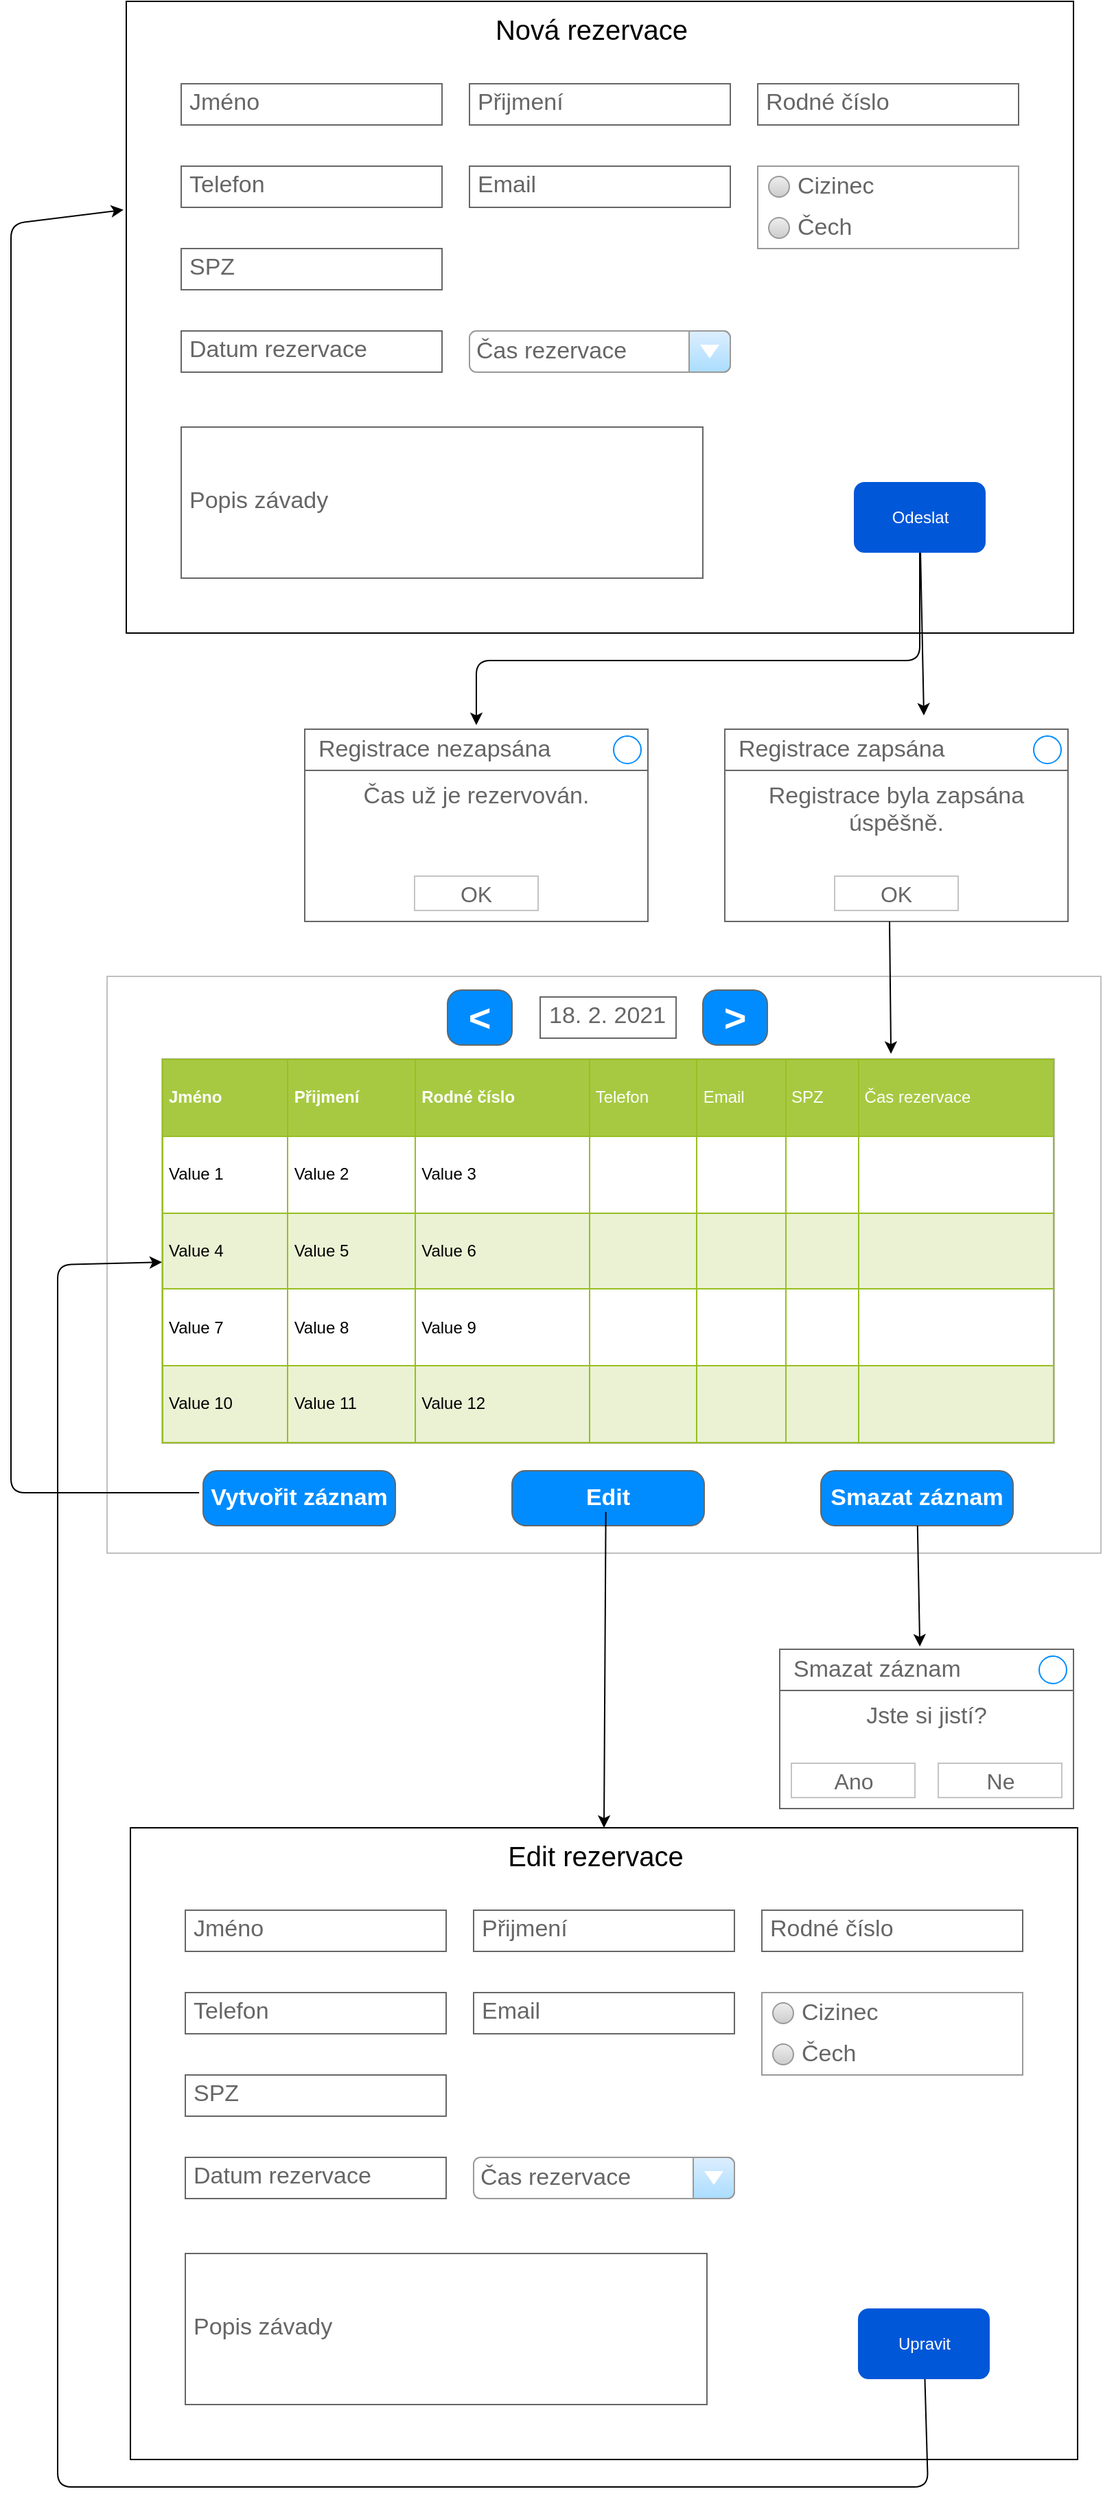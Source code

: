 <mxfile version="14.4.2" type="google"><diagram name="Page-1" id="f1b7ffb7-ca1e-a977-7cf5-a751b3c06c05"><mxGraphModel dx="1422" dy="737" grid="1" gridSize="10" guides="1" tooltips="1" connect="1" arrows="1" fold="1" page="1" pageScale="1" pageWidth="826" pageHeight="1169" background="#ffffff" math="0" shadow="0"><root><mxCell id="0"/><mxCell id="1" parent="0"/><mxCell id="D_-AJxJAgFuDMYjmqXKZ-19" value="" style="rounded=0;whiteSpace=wrap;html=1;strokeColor=#C0C0C0;" vertex="1" parent="1"><mxGeometry x="86" y="740" width="724" height="420" as="geometry"/></mxCell><mxCell id="mQii23HYEHAQYxSbwCVt-62" value="" style="whiteSpace=wrap;html=1;" parent="1" vertex="1"><mxGeometry x="100" y="30" width="690" height="460" as="geometry"/></mxCell><mxCell id="mQii23HYEHAQYxSbwCVt-63" value="" style="strokeWidth=1;shadow=0;dashed=0;align=center;html=1;shape=mxgraph.mockup.forms.rrect;rSize=0;strokeColor=#999999;fillColor=#ffffff;recursiveResize=0;" parent="1" vertex="1"><mxGeometry x="560" y="150" width="190" height="60" as="geometry"/></mxCell><mxCell id="mQii23HYEHAQYxSbwCVt-64" value="Cizinec" style="shape=ellipse;rSize=0;fillColor=#eeeeee;strokeColor=#999999;gradientColor=#cccccc;html=1;align=left;spacingLeft=4;fontSize=17;fontColor=#666666;labelPosition=right;" parent="mQii23HYEHAQYxSbwCVt-63" vertex="1"><mxGeometry x="8" y="7.5" width="15" height="15" as="geometry"/></mxCell><mxCell id="mQii23HYEHAQYxSbwCVt-65" value="Čech" style="shape=ellipse;rSize=0;fillColor=#eeeeee;strokeColor=#999999;gradientColor=#cccccc;html=1;align=left;spacingLeft=4;fontSize=17;fontColor=#666666;labelPosition=right;" parent="mQii23HYEHAQYxSbwCVt-63" vertex="1"><mxGeometry x="8" y="37.5" width="15" height="15" as="geometry"/></mxCell><mxCell id="mQii23HYEHAQYxSbwCVt-71" value="Jméno" style="strokeWidth=1;shadow=0;dashed=0;align=center;html=1;shape=mxgraph.mockup.text.textBox;fontColor=#666666;align=left;fontSize=17;spacingLeft=4;spacingTop=-3;strokeColor=#666666;mainText=" parent="1" vertex="1"><mxGeometry x="140" y="90" width="190" height="30" as="geometry"/></mxCell><mxCell id="mQii23HYEHAQYxSbwCVt-72" value="Přijmení" style="strokeWidth=1;shadow=0;dashed=0;align=center;html=1;shape=mxgraph.mockup.text.textBox;fontColor=#666666;align=left;fontSize=17;spacingLeft=4;spacingTop=-3;strokeColor=#666666;mainText=" parent="1" vertex="1"><mxGeometry x="350" y="90" width="190" height="30" as="geometry"/></mxCell><mxCell id="Wj3HNxXiuhRGUcuh8z-l-1" value="Datum rezervace&lt;span style=&quot;color: rgba(0 , 0 , 0 , 0) ; font-family: monospace ; font-size: 0px&quot;&gt;%3CmxGraphModel%3E%3Croot%3E%3CmxCell%20id%3D%220%22%2F%3E%3CmxCell%20id%3D%221%22%20parent%3D%220%22%2F%3E%3CmxCell%20id%3D%222%22%20value%3D%22Jm%C3%A9no%22%20style%3D%22strokeWidth%3D1%3Bshadow%3D0%3Bdashed%3D0%3Balign%3Dcenter%3Bhtml%3D1%3Bshape%3Dmxgraph.mockup.text.textBox%3BfontColor%3D%23666666%3Balign%3Dleft%3BfontSize%3D17%3BspacingLeft%3D4%3BspacingTop%3D-3%3BstrokeColor%3D%23666666%3BmainText%3D%22%20vertex%3D%221%22%20parent%3D%221%22%3E%3CmxGeometry%20x%3D%2290%22%20y%3D%2290%22%20width%3D%22150%22%20height%3D%2230%22%20as%3D%22geometry%22%2F%3E%3C%2FmxCell%3E%3C%2Froot%3E%3C%2FmxGraphModel%3E&lt;/span&gt;" style="strokeWidth=1;shadow=0;dashed=0;align=center;html=1;shape=mxgraph.mockup.text.textBox;fontColor=#666666;align=left;fontSize=17;spacingLeft=4;spacingTop=-3;strokeColor=#666666;mainText=" parent="1" vertex="1"><mxGeometry x="140" y="270" width="190" height="30" as="geometry"/></mxCell><mxCell id="Wj3HNxXiuhRGUcuh8z-l-4" value="Telefon&lt;br&gt;" style="strokeWidth=1;shadow=0;dashed=0;align=center;html=1;shape=mxgraph.mockup.text.textBox;fontColor=#666666;align=left;fontSize=17;spacingLeft=4;spacingTop=-3;strokeColor=#666666;mainText=" parent="1" vertex="1"><mxGeometry x="140" y="150" width="190" height="30" as="geometry"/></mxCell><mxCell id="Wj3HNxXiuhRGUcuh8z-l-5" value="Rodné číslo" style="strokeWidth=1;shadow=0;dashed=0;align=center;html=1;shape=mxgraph.mockup.text.textBox;fontColor=#666666;align=left;fontSize=17;spacingLeft=4;spacingTop=-3;strokeColor=#666666;mainText=" parent="1" vertex="1"><mxGeometry x="560" y="90" width="190" height="30" as="geometry"/></mxCell><mxCell id="Wj3HNxXiuhRGUcuh8z-l-6" value="Email" style="strokeWidth=1;shadow=0;dashed=0;align=center;html=1;shape=mxgraph.mockup.text.textBox;fontColor=#666666;align=left;fontSize=17;spacingLeft=4;spacingTop=-3;strokeColor=#666666;mainText=" parent="1" vertex="1"><mxGeometry x="350" y="150" width="190" height="30" as="geometry"/></mxCell><mxCell id="Wj3HNxXiuhRGUcuh8z-l-8" value="&lt;p style=&quot;line-height: 130%&quot;&gt;Popis závady&lt;/p&gt;" style="strokeWidth=1;shadow=0;dashed=0;align=center;html=1;shape=mxgraph.mockup.text.textBox;fontColor=#666666;align=left;fontSize=17;spacingLeft=4;spacingTop=-3;strokeColor=#666666;mainText=;sketch=0;labelPosition=center;verticalLabelPosition=middle;verticalAlign=middle;" parent="1" vertex="1"><mxGeometry x="140" y="340" width="380" height="110" as="geometry"/></mxCell><mxCell id="Wj3HNxXiuhRGUcuh8z-l-9" value="SPZ" style="strokeWidth=1;shadow=0;dashed=0;align=center;html=1;shape=mxgraph.mockup.text.textBox;fontColor=#666666;align=left;fontSize=17;spacingLeft=4;spacingTop=-3;strokeColor=#666666;mainText=" parent="1" vertex="1"><mxGeometry x="140" y="210" width="190" height="30" as="geometry"/></mxCell><mxCell id="Wj3HNxXiuhRGUcuh8z-l-15" value="Odeslat" style="rounded=1;fillColor=#0057D8;strokeColor=none;html=1;fontColor=#ffffff;align=center;verticalAlign=middle;fontStyle=0;fontSize=12;sketch=0;" parent="1" vertex="1"><mxGeometry x="630" y="380" width="96" height="51.5" as="geometry"/></mxCell><mxCell id="D_-AJxJAgFuDMYjmqXKZ-1" value="Čas rezervace" style="strokeWidth=1;shadow=0;dashed=0;align=center;html=1;shape=mxgraph.mockup.forms.comboBox;strokeColor=#999999;fillColor=#ddeeff;align=left;fillColor2=#aaddff;mainText=;fontColor=#666666;fontSize=17;spacingLeft=3;" vertex="1" parent="1"><mxGeometry x="350" y="270" width="190" height="30" as="geometry"/></mxCell><mxCell id="D_-AJxJAgFuDMYjmqXKZ-10" value="Registrace byla zapsána úspěšně." style="strokeWidth=1;shadow=0;dashed=0;align=center;html=1;shape=mxgraph.mockup.containers.rrect;rSize=0;strokeColor=#666666;fontColor=#666666;fontSize=17;verticalAlign=top;whiteSpace=wrap;fillColor=#ffffff;spacingTop=32;" vertex="1" parent="1"><mxGeometry x="536" y="560" width="250" height="140" as="geometry"/></mxCell><mxCell id="D_-AJxJAgFuDMYjmqXKZ-11" value="Registrace zapsána" style="strokeWidth=1;shadow=0;dashed=0;align=center;html=1;shape=mxgraph.mockup.containers.rrect;rSize=0;fontSize=17;fontColor=#666666;strokeColor=#666666;align=left;spacingLeft=8;fillColor=none;resizeWidth=1;" vertex="1" parent="D_-AJxJAgFuDMYjmqXKZ-10"><mxGeometry width="250" height="30" relative="1" as="geometry"/></mxCell><mxCell id="D_-AJxJAgFuDMYjmqXKZ-12" value="" style="shape=ellipse;strokeColor=#008cff;resizable=0;fillColor=none;html=1;" vertex="1" parent="D_-AJxJAgFuDMYjmqXKZ-11"><mxGeometry x="1" y="0.5" width="20" height="20" relative="1" as="geometry"><mxPoint x="-25" y="-10" as="offset"/></mxGeometry></mxCell><mxCell id="D_-AJxJAgFuDMYjmqXKZ-14" value="OK" style="strokeWidth=1;shadow=0;dashed=0;align=center;html=1;shape=mxgraph.mockup.containers.rrect;rSize=0;fontSize=16;fontColor=#666666;strokeColor=#c4c4c4;whiteSpace=wrap;fillColor=none;" vertex="1" parent="D_-AJxJAgFuDMYjmqXKZ-10"><mxGeometry x="0.75" y="1" width="90" height="25" relative="1" as="geometry"><mxPoint x="-107.5" y="-33" as="offset"/></mxGeometry></mxCell><mxCell id="D_-AJxJAgFuDMYjmqXKZ-16" value="&lt;table border=&quot;1&quot; width=&quot;100%&quot; cellpadding=&quot;4&quot; style=&quot;width: 100% ; height: 100% ; border-collapse: collapse&quot;&gt;&lt;tbody&gt;&lt;tr style=&quot;background-color: #a7c942 ; color: #ffffff ; border: 1px solid #98bf21&quot;&gt;&lt;th align=&quot;left&quot;&gt;Jméno&lt;/th&gt;&lt;th align=&quot;left&quot;&gt;Přijmení&lt;/th&gt;&lt;th align=&quot;left&quot;&gt;Rodné číslo&lt;/th&gt;&lt;td&gt;Telefon&lt;/td&gt;&lt;td&gt;Email&lt;/td&gt;&lt;td&gt;SPZ&lt;/td&gt;&lt;td&gt;Čas rezervace&lt;br&gt;&lt;/td&gt;&lt;/tr&gt;&lt;tr style=&quot;border: 1px solid #98bf21&quot;&gt;&lt;td&gt;Value 1&lt;/td&gt;&lt;td&gt;Value 2&lt;/td&gt;&lt;td&gt;Value 3&lt;/td&gt;&lt;td&gt;&lt;br&gt;&lt;/td&gt;&lt;td&gt;&lt;br&gt;&lt;/td&gt;&lt;td&gt;&lt;br&gt;&lt;/td&gt;&lt;td&gt;&lt;br&gt;&lt;/td&gt;&lt;/tr&gt;&lt;tr style=&quot;background-color: #eaf2d3 ; border: 1px solid #98bf21&quot;&gt;&lt;td&gt;Value 4&lt;/td&gt;&lt;td&gt;Value 5&lt;/td&gt;&lt;td&gt;Value 6&lt;/td&gt;&lt;td&gt;&lt;br&gt;&lt;/td&gt;&lt;td&gt;&lt;br&gt;&lt;/td&gt;&lt;td&gt;&lt;br&gt;&lt;/td&gt;&lt;td&gt;&lt;br&gt;&lt;/td&gt;&lt;/tr&gt;&lt;tr style=&quot;border: 1px solid #98bf21&quot;&gt;&lt;td&gt;Value 7&lt;/td&gt;&lt;td&gt;Value 8&lt;/td&gt;&lt;td&gt;Value 9&lt;/td&gt;&lt;td&gt;&lt;br&gt;&lt;/td&gt;&lt;td&gt;&lt;br&gt;&lt;/td&gt;&lt;td&gt;&lt;br&gt;&lt;/td&gt;&lt;td&gt;&lt;br&gt;&lt;/td&gt;&lt;/tr&gt;&lt;tr style=&quot;background-color: #eaf2d3 ; border: 1px solid #98bf21&quot;&gt;&lt;td&gt;Value 10&lt;/td&gt;&lt;td&gt;Value 11&lt;/td&gt;&lt;td&gt;Value 12&lt;/td&gt;&lt;td&gt;&lt;br&gt;&lt;/td&gt;&lt;td&gt;&lt;br&gt;&lt;/td&gt;&lt;td&gt;&lt;br&gt;&lt;/td&gt;&lt;td&gt;&lt;br&gt;&lt;/td&gt;&lt;/tr&gt;&lt;/tbody&gt;&lt;/table&gt;" style="text;html=1;fillColor=#ffffff;overflow=fill;rounded=0;strokeColor=#C0C0C0;" vertex="1" parent="1"><mxGeometry x="126" y="800" width="650" height="280" as="geometry"/></mxCell><mxCell id="D_-AJxJAgFuDMYjmqXKZ-17" value="" style="endArrow=classic;html=1;" edge="1" parent="1" source="Wj3HNxXiuhRGUcuh8z-l-15"><mxGeometry width="50" height="50" relative="1" as="geometry"><mxPoint x="416" y="580" as="sourcePoint"/><mxPoint x="681" y="550" as="targetPoint"/></mxGeometry></mxCell><mxCell id="D_-AJxJAgFuDMYjmqXKZ-18" value="" style="endArrow=classic;html=1;exitX=0.48;exitY=1;exitDx=0;exitDy=0;exitPerimeter=0;entryX=0.817;entryY=-0.013;entryDx=0;entryDy=0;entryPerimeter=0;" edge="1" parent="1" source="D_-AJxJAgFuDMYjmqXKZ-10" target="D_-AJxJAgFuDMYjmqXKZ-16"><mxGeometry width="50" height="50" relative="1" as="geometry"><mxPoint x="456" y="730" as="sourcePoint"/><mxPoint x="506" y="680" as="targetPoint"/></mxGeometry></mxCell><mxCell id="D_-AJxJAgFuDMYjmqXKZ-20" value="Smazat záznam" style="strokeWidth=1;shadow=0;dashed=0;align=center;html=1;shape=mxgraph.mockup.buttons.button;strokeColor=#666666;fontColor=#ffffff;mainText=;buttonStyle=round;fontSize=17;fontStyle=1;fillColor=#008cff;whiteSpace=wrap;" vertex="1" parent="1"><mxGeometry x="606" y="1100" width="140" height="40" as="geometry"/></mxCell><mxCell id="D_-AJxJAgFuDMYjmqXKZ-21" value="Edit" style="strokeWidth=1;shadow=0;dashed=0;align=center;html=1;shape=mxgraph.mockup.buttons.button;strokeColor=#666666;fontColor=#ffffff;mainText=;buttonStyle=round;fontSize=17;fontStyle=1;fillColor=#008cff;whiteSpace=wrap;" vertex="1" parent="1"><mxGeometry x="381" y="1100" width="140" height="40" as="geometry"/></mxCell><mxCell id="D_-AJxJAgFuDMYjmqXKZ-22" value="Vytvořit záznam" style="strokeWidth=1;shadow=0;dashed=0;align=center;html=1;shape=mxgraph.mockup.buttons.button;strokeColor=#666666;fontColor=#ffffff;mainText=;buttonStyle=round;fontSize=17;fontStyle=1;fillColor=#008cff;whiteSpace=wrap;" vertex="1" parent="1"><mxGeometry x="156" y="1100" width="140" height="40" as="geometry"/></mxCell><mxCell id="D_-AJxJAgFuDMYjmqXKZ-24" value="" style="endArrow=classic;html=1;exitX=-0.021;exitY=0.4;exitDx=0;exitDy=0;exitPerimeter=0;entryX=-0.003;entryY=0.33;entryDx=0;entryDy=0;entryPerimeter=0;" edge="1" parent="1" source="D_-AJxJAgFuDMYjmqXKZ-22" target="mQii23HYEHAQYxSbwCVt-62"><mxGeometry width="50" height="50" relative="1" as="geometry"><mxPoint x="66" y="830" as="sourcePoint"/><mxPoint x="16" y="190" as="targetPoint"/><Array as="points"><mxPoint x="16" y="1116"/><mxPoint x="16" y="192"/></Array></mxGeometry></mxCell><mxCell id="D_-AJxJAgFuDMYjmqXKZ-27" value="Čas už je rezervován." style="strokeWidth=1;shadow=0;dashed=0;align=center;html=1;shape=mxgraph.mockup.containers.rrect;rSize=0;strokeColor=#666666;fontColor=#666666;fontSize=17;verticalAlign=top;whiteSpace=wrap;fillColor=#ffffff;spacingTop=32;" vertex="1" parent="1"><mxGeometry x="230" y="560" width="250" height="140" as="geometry"/></mxCell><mxCell id="D_-AJxJAgFuDMYjmqXKZ-28" value="Registrace nezapsána" style="strokeWidth=1;shadow=0;dashed=0;align=center;html=1;shape=mxgraph.mockup.containers.rrect;rSize=0;fontSize=17;fontColor=#666666;strokeColor=#666666;align=left;spacingLeft=8;fillColor=none;resizeWidth=1;" vertex="1" parent="D_-AJxJAgFuDMYjmqXKZ-27"><mxGeometry width="250" height="30" relative="1" as="geometry"/></mxCell><mxCell id="D_-AJxJAgFuDMYjmqXKZ-29" value="" style="shape=ellipse;strokeColor=#008cff;resizable=0;fillColor=none;html=1;" vertex="1" parent="D_-AJxJAgFuDMYjmqXKZ-28"><mxGeometry x="1" y="0.5" width="20" height="20" relative="1" as="geometry"><mxPoint x="-25" y="-10" as="offset"/></mxGeometry></mxCell><mxCell id="D_-AJxJAgFuDMYjmqXKZ-30" value="OK" style="strokeWidth=1;shadow=0;dashed=0;align=center;html=1;shape=mxgraph.mockup.containers.rrect;rSize=0;fontSize=16;fontColor=#666666;strokeColor=#c4c4c4;whiteSpace=wrap;fillColor=none;" vertex="1" parent="D_-AJxJAgFuDMYjmqXKZ-27"><mxGeometry x="0.75" y="1" width="90" height="25" relative="1" as="geometry"><mxPoint x="-107.5" y="-33" as="offset"/></mxGeometry></mxCell><mxCell id="D_-AJxJAgFuDMYjmqXKZ-31" value="" style="endArrow=classic;html=1;exitX=0.5;exitY=1;exitDx=0;exitDy=0;entryX=0.5;entryY=-0.1;entryDx=0;entryDy=0;entryPerimeter=0;" edge="1" parent="1" source="Wj3HNxXiuhRGUcuh8z-l-15" target="D_-AJxJAgFuDMYjmqXKZ-28"><mxGeometry width="50" height="50" relative="1" as="geometry"><mxPoint x="701.792" y="431.5" as="sourcePoint"/><mxPoint x="360" y="510" as="targetPoint"/><Array as="points"><mxPoint x="678" y="510"/><mxPoint x="355" y="510"/></Array></mxGeometry></mxCell><mxCell id="D_-AJxJAgFuDMYjmqXKZ-32" value="&lt;font style=&quot;font-size: 28px&quot;&gt;&amp;lt;&lt;/font&gt;" style="strokeWidth=1;shadow=0;dashed=0;align=center;html=1;shape=mxgraph.mockup.buttons.button;strokeColor=#666666;fontColor=#ffffff;mainText=;buttonStyle=round;fontSize=17;fontStyle=1;fillColor=#008cff;whiteSpace=wrap;" vertex="1" parent="1"><mxGeometry x="334" y="750" width="47" height="40" as="geometry"/></mxCell><mxCell id="D_-AJxJAgFuDMYjmqXKZ-33" value="&lt;font style=&quot;font-size: 28px&quot;&gt;&amp;gt;&lt;/font&gt;" style="strokeWidth=1;shadow=0;dashed=0;align=center;html=1;shape=mxgraph.mockup.buttons.button;strokeColor=#666666;fontColor=#ffffff;mainText=;buttonStyle=round;fontSize=17;fontStyle=1;fillColor=#008cff;whiteSpace=wrap;" vertex="1" parent="1"><mxGeometry x="520" y="750" width="47" height="40" as="geometry"/></mxCell><mxCell id="D_-AJxJAgFuDMYjmqXKZ-34" value="18. 2. 2021" style="strokeWidth=1;shadow=0;dashed=0;align=center;html=1;shape=mxgraph.mockup.text.textBox;fontColor=#666666;align=left;fontSize=17;spacingLeft=4;spacingTop=-3;strokeColor=#666666;mainText=" vertex="1" parent="1"><mxGeometry x="401.5" y="755" width="99" height="30" as="geometry"/></mxCell><mxCell id="D_-AJxJAgFuDMYjmqXKZ-35" value="&lt;font style=&quot;font-size: 20px&quot;&gt;Nová rezervace&lt;/font&gt;" style="text;html=1;strokeColor=none;fillColor=none;align=center;verticalAlign=middle;whiteSpace=wrap;rounded=0;" vertex="1" parent="1"><mxGeometry x="344" y="40" width="190" height="20" as="geometry"/></mxCell><mxCell id="D_-AJxJAgFuDMYjmqXKZ-36" value="" style="whiteSpace=wrap;html=1;" vertex="1" parent="1"><mxGeometry x="103" y="1360" width="690" height="460" as="geometry"/></mxCell><mxCell id="D_-AJxJAgFuDMYjmqXKZ-37" value="" style="strokeWidth=1;shadow=0;dashed=0;align=center;html=1;shape=mxgraph.mockup.forms.rrect;rSize=0;strokeColor=#999999;fillColor=#ffffff;recursiveResize=0;" vertex="1" parent="1"><mxGeometry x="563" y="1480" width="190" height="60" as="geometry"/></mxCell><mxCell id="D_-AJxJAgFuDMYjmqXKZ-38" value="Cizinec" style="shape=ellipse;rSize=0;fillColor=#eeeeee;strokeColor=#999999;gradientColor=#cccccc;html=1;align=left;spacingLeft=4;fontSize=17;fontColor=#666666;labelPosition=right;" vertex="1" parent="D_-AJxJAgFuDMYjmqXKZ-37"><mxGeometry x="8" y="7.5" width="15" height="15" as="geometry"/></mxCell><mxCell id="D_-AJxJAgFuDMYjmqXKZ-39" value="Čech" style="shape=ellipse;rSize=0;fillColor=#eeeeee;strokeColor=#999999;gradientColor=#cccccc;html=1;align=left;spacingLeft=4;fontSize=17;fontColor=#666666;labelPosition=right;" vertex="1" parent="D_-AJxJAgFuDMYjmqXKZ-37"><mxGeometry x="8" y="37.5" width="15" height="15" as="geometry"/></mxCell><mxCell id="D_-AJxJAgFuDMYjmqXKZ-40" value="Jméno" style="strokeWidth=1;shadow=0;dashed=0;align=center;html=1;shape=mxgraph.mockup.text.textBox;fontColor=#666666;align=left;fontSize=17;spacingLeft=4;spacingTop=-3;strokeColor=#666666;mainText=" vertex="1" parent="1"><mxGeometry x="143" y="1420" width="190" height="30" as="geometry"/></mxCell><mxCell id="D_-AJxJAgFuDMYjmqXKZ-41" value="Přijmení" style="strokeWidth=1;shadow=0;dashed=0;align=center;html=1;shape=mxgraph.mockup.text.textBox;fontColor=#666666;align=left;fontSize=17;spacingLeft=4;spacingTop=-3;strokeColor=#666666;mainText=" vertex="1" parent="1"><mxGeometry x="353" y="1420" width="190" height="30" as="geometry"/></mxCell><mxCell id="D_-AJxJAgFuDMYjmqXKZ-42" value="Datum rezervace&lt;span style=&quot;color: rgba(0 , 0 , 0 , 0) ; font-family: monospace ; font-size: 0px&quot;&gt;%3CmxGraphModel%3E%3Croot%3E%3CmxCell%20id%3D%220%22%2F%3E%3CmxCell%20id%3D%221%22%20parent%3D%220%22%2F%3E%3CmxCell%20id%3D%222%22%20value%3D%22Jm%C3%A9no%22%20style%3D%22strokeWidth%3D1%3Bshadow%3D0%3Bdashed%3D0%3Balign%3Dcenter%3Bhtml%3D1%3Bshape%3Dmxgraph.mockup.text.textBox%3BfontColor%3D%23666666%3Balign%3Dleft%3BfontSize%3D17%3BspacingLeft%3D4%3BspacingTop%3D-3%3BstrokeColor%3D%23666666%3BmainText%3D%22%20vertex%3D%221%22%20parent%3D%221%22%3E%3CmxGeometry%20x%3D%2290%22%20y%3D%2290%22%20width%3D%22150%22%20height%3D%2230%22%20as%3D%22geometry%22%2F%3E%3C%2FmxCell%3E%3C%2Froot%3E%3C%2FmxGraphModel%3E&lt;/span&gt;" style="strokeWidth=1;shadow=0;dashed=0;align=center;html=1;shape=mxgraph.mockup.text.textBox;fontColor=#666666;align=left;fontSize=17;spacingLeft=4;spacingTop=-3;strokeColor=#666666;mainText=" vertex="1" parent="1"><mxGeometry x="143" y="1600" width="190" height="30" as="geometry"/></mxCell><mxCell id="D_-AJxJAgFuDMYjmqXKZ-43" value="Telefon&lt;br&gt;" style="strokeWidth=1;shadow=0;dashed=0;align=center;html=1;shape=mxgraph.mockup.text.textBox;fontColor=#666666;align=left;fontSize=17;spacingLeft=4;spacingTop=-3;strokeColor=#666666;mainText=" vertex="1" parent="1"><mxGeometry x="143" y="1480" width="190" height="30" as="geometry"/></mxCell><mxCell id="D_-AJxJAgFuDMYjmqXKZ-44" value="Rodné číslo" style="strokeWidth=1;shadow=0;dashed=0;align=center;html=1;shape=mxgraph.mockup.text.textBox;fontColor=#666666;align=left;fontSize=17;spacingLeft=4;spacingTop=-3;strokeColor=#666666;mainText=" vertex="1" parent="1"><mxGeometry x="563" y="1420" width="190" height="30" as="geometry"/></mxCell><mxCell id="D_-AJxJAgFuDMYjmqXKZ-45" value="Email" style="strokeWidth=1;shadow=0;dashed=0;align=center;html=1;shape=mxgraph.mockup.text.textBox;fontColor=#666666;align=left;fontSize=17;spacingLeft=4;spacingTop=-3;strokeColor=#666666;mainText=" vertex="1" parent="1"><mxGeometry x="353" y="1480" width="190" height="30" as="geometry"/></mxCell><mxCell id="D_-AJxJAgFuDMYjmqXKZ-46" value="&lt;p style=&quot;line-height: 130%&quot;&gt;Popis závady&lt;/p&gt;" style="strokeWidth=1;shadow=0;dashed=0;align=center;html=1;shape=mxgraph.mockup.text.textBox;fontColor=#666666;align=left;fontSize=17;spacingLeft=4;spacingTop=-3;strokeColor=#666666;mainText=;sketch=0;labelPosition=center;verticalLabelPosition=middle;verticalAlign=middle;" vertex="1" parent="1"><mxGeometry x="143" y="1670" width="380" height="110" as="geometry"/></mxCell><mxCell id="D_-AJxJAgFuDMYjmqXKZ-47" value="SPZ" style="strokeWidth=1;shadow=0;dashed=0;align=center;html=1;shape=mxgraph.mockup.text.textBox;fontColor=#666666;align=left;fontSize=17;spacingLeft=4;spacingTop=-3;strokeColor=#666666;mainText=" vertex="1" parent="1"><mxGeometry x="143" y="1540" width="190" height="30" as="geometry"/></mxCell><mxCell id="D_-AJxJAgFuDMYjmqXKZ-48" value="Upravit" style="rounded=1;fillColor=#0057D8;strokeColor=none;html=1;fontColor=#ffffff;align=center;verticalAlign=middle;fontStyle=0;fontSize=12;sketch=0;" vertex="1" parent="1"><mxGeometry x="633" y="1710" width="96" height="51.5" as="geometry"/></mxCell><mxCell id="D_-AJxJAgFuDMYjmqXKZ-49" value="Čas rezervace" style="strokeWidth=1;shadow=0;dashed=0;align=center;html=1;shape=mxgraph.mockup.forms.comboBox;strokeColor=#999999;fillColor=#ddeeff;align=left;fillColor2=#aaddff;mainText=;fontColor=#666666;fontSize=17;spacingLeft=3;" vertex="1" parent="1"><mxGeometry x="353" y="1600" width="190" height="30" as="geometry"/></mxCell><mxCell id="D_-AJxJAgFuDMYjmqXKZ-50" value="&lt;font style=&quot;font-size: 20px&quot;&gt;Edit rezervace&lt;/font&gt;" style="text;html=1;strokeColor=none;fillColor=none;align=center;verticalAlign=middle;whiteSpace=wrap;rounded=0;" vertex="1" parent="1"><mxGeometry x="347" y="1370" width="190" height="20" as="geometry"/></mxCell><mxCell id="D_-AJxJAgFuDMYjmqXKZ-51" value="" style="endArrow=classic;html=1;entryX=0.5;entryY=0;entryDx=0;entryDy=0;" edge="1" parent="1" target="D_-AJxJAgFuDMYjmqXKZ-36"><mxGeometry width="50" height="50" relative="1" as="geometry"><mxPoint x="449.323" y="1130" as="sourcePoint"/><mxPoint x="452.68" y="1264.5" as="targetPoint"/></mxGeometry></mxCell><mxCell id="D_-AJxJAgFuDMYjmqXKZ-52" value="" style="endArrow=classic;html=1;" edge="1" parent="1" source="D_-AJxJAgFuDMYjmqXKZ-48" target="D_-AJxJAgFuDMYjmqXKZ-16"><mxGeometry width="50" height="50" relative="1" as="geometry"><mxPoint x="700" y="1800" as="sourcePoint"/><mxPoint x="123.93" y="880" as="targetPoint"/><Array as="points"><mxPoint x="684" y="1840"/><mxPoint x="50" y="1840"/><mxPoint x="50" y="950"/></Array></mxGeometry></mxCell><mxCell id="D_-AJxJAgFuDMYjmqXKZ-57" value="Jste si jistí?" style="strokeWidth=1;shadow=0;dashed=0;align=center;html=1;shape=mxgraph.mockup.containers.rrect;rSize=0;strokeColor=#666666;fontColor=#666666;fontSize=17;verticalAlign=top;whiteSpace=wrap;fillColor=#ffffff;spacingTop=32;" vertex="1" parent="1"><mxGeometry x="576" y="1230" width="214" height="116" as="geometry"/></mxCell><mxCell id="D_-AJxJAgFuDMYjmqXKZ-58" value="Smazat záznam" style="strokeWidth=1;shadow=0;dashed=0;align=center;html=1;shape=mxgraph.mockup.containers.rrect;rSize=0;fontSize=17;fontColor=#666666;strokeColor=#666666;align=left;spacingLeft=8;fillColor=none;resizeWidth=1;" vertex="1" parent="D_-AJxJAgFuDMYjmqXKZ-57"><mxGeometry width="214" height="30" relative="1" as="geometry"/></mxCell><mxCell id="D_-AJxJAgFuDMYjmqXKZ-59" value="" style="shape=ellipse;strokeColor=#008cff;resizable=0;fillColor=none;html=1;" vertex="1" parent="D_-AJxJAgFuDMYjmqXKZ-58"><mxGeometry x="1" y="0.5" width="20" height="20" relative="1" as="geometry"><mxPoint x="-25" y="-10" as="offset"/></mxGeometry></mxCell><mxCell id="D_-AJxJAgFuDMYjmqXKZ-60" value="Ano" style="strokeWidth=1;shadow=0;dashed=0;align=center;html=1;shape=mxgraph.mockup.containers.rrect;rSize=0;fontSize=16;fontColor=#666666;strokeColor=#c4c4c4;whiteSpace=wrap;fillColor=none;" vertex="1" parent="D_-AJxJAgFuDMYjmqXKZ-57"><mxGeometry x="0.25" y="1" width="90" height="25" relative="1" as="geometry"><mxPoint x="-45" y="-33" as="offset"/></mxGeometry></mxCell><mxCell id="D_-AJxJAgFuDMYjmqXKZ-61" value="Ne" style="strokeWidth=1;shadow=0;dashed=0;align=center;html=1;shape=mxgraph.mockup.containers.rrect;rSize=0;fontSize=16;fontColor=#666666;strokeColor=#c4c4c4;whiteSpace=wrap;fillColor=none;" vertex="1" parent="D_-AJxJAgFuDMYjmqXKZ-57"><mxGeometry x="0.75" y="1" width="90" height="25" relative="1" as="geometry"><mxPoint x="-45" y="-33" as="offset"/></mxGeometry></mxCell><mxCell id="D_-AJxJAgFuDMYjmqXKZ-62" value="" style="endArrow=classic;html=1;entryX=0.477;entryY=-0.067;entryDx=0;entryDy=0;entryPerimeter=0;" edge="1" parent="1" source="D_-AJxJAgFuDMYjmqXKZ-20" target="D_-AJxJAgFuDMYjmqXKZ-58"><mxGeometry width="50" height="50" relative="1" as="geometry"><mxPoint x="459.323" y="1140" as="sourcePoint"/><mxPoint x="470" y="1270" as="targetPoint"/></mxGeometry></mxCell></root></mxGraphModel></diagram></mxfile>